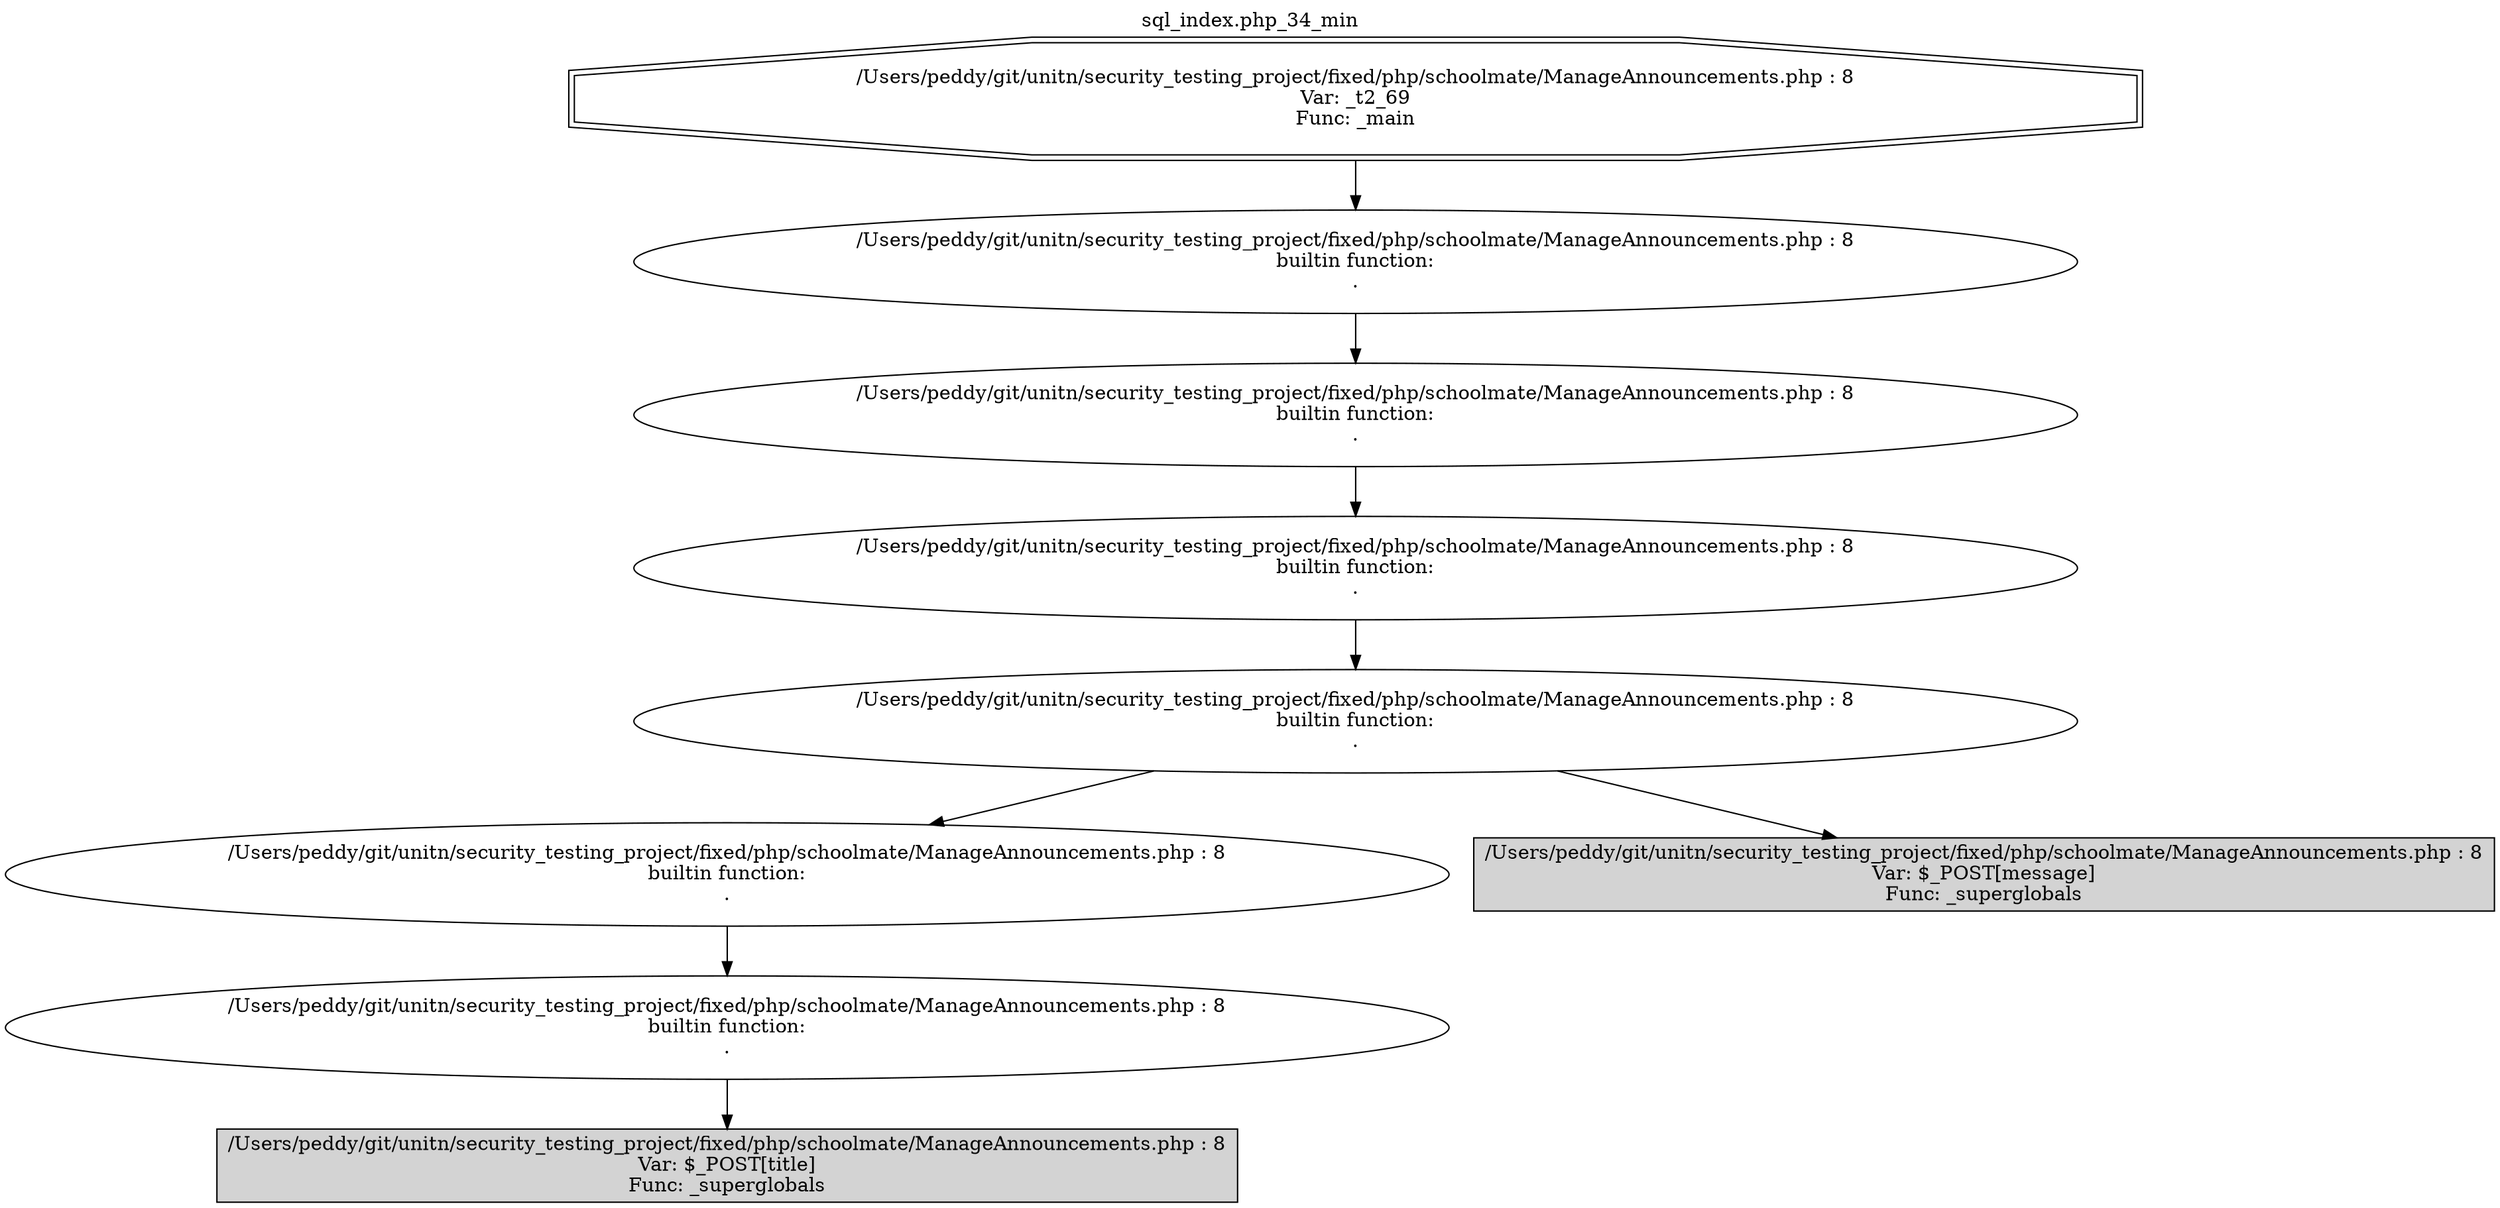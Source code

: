 digraph cfg {
  label="sql_index.php_34_min";
  labelloc=t;
  n1 [shape=doubleoctagon, label="/Users/peddy/git/unitn/security_testing_project/fixed/php/schoolmate/ManageAnnouncements.php : 8\nVar: _t2_69\nFunc: _main\n"];
  n2 [shape=ellipse, label="/Users/peddy/git/unitn/security_testing_project/fixed/php/schoolmate/ManageAnnouncements.php : 8\nbuiltin function:\n.\n"];
  n3 [shape=ellipse, label="/Users/peddy/git/unitn/security_testing_project/fixed/php/schoolmate/ManageAnnouncements.php : 8\nbuiltin function:\n.\n"];
  n4 [shape=ellipse, label="/Users/peddy/git/unitn/security_testing_project/fixed/php/schoolmate/ManageAnnouncements.php : 8\nbuiltin function:\n.\n"];
  n5 [shape=ellipse, label="/Users/peddy/git/unitn/security_testing_project/fixed/php/schoolmate/ManageAnnouncements.php : 8\nbuiltin function:\n.\n"];
  n6 [shape=ellipse, label="/Users/peddy/git/unitn/security_testing_project/fixed/php/schoolmate/ManageAnnouncements.php : 8\nbuiltin function:\n.\n"];
  n7 [shape=ellipse, label="/Users/peddy/git/unitn/security_testing_project/fixed/php/schoolmate/ManageAnnouncements.php : 8\nbuiltin function:\n.\n"];
  n8 [shape=box, label="/Users/peddy/git/unitn/security_testing_project/fixed/php/schoolmate/ManageAnnouncements.php : 8\nVar: $_POST[title]\nFunc: _superglobals\n",style=filled];
  n9 [shape=box, label="/Users/peddy/git/unitn/security_testing_project/fixed/php/schoolmate/ManageAnnouncements.php : 8\nVar: $_POST[message]\nFunc: _superglobals\n",style=filled];
  n1 -> n2;
  n2 -> n3;
  n3 -> n4;
  n4 -> n5;
  n5 -> n6;
  n5 -> n9;
  n6 -> n7;
  n7 -> n8;
}

